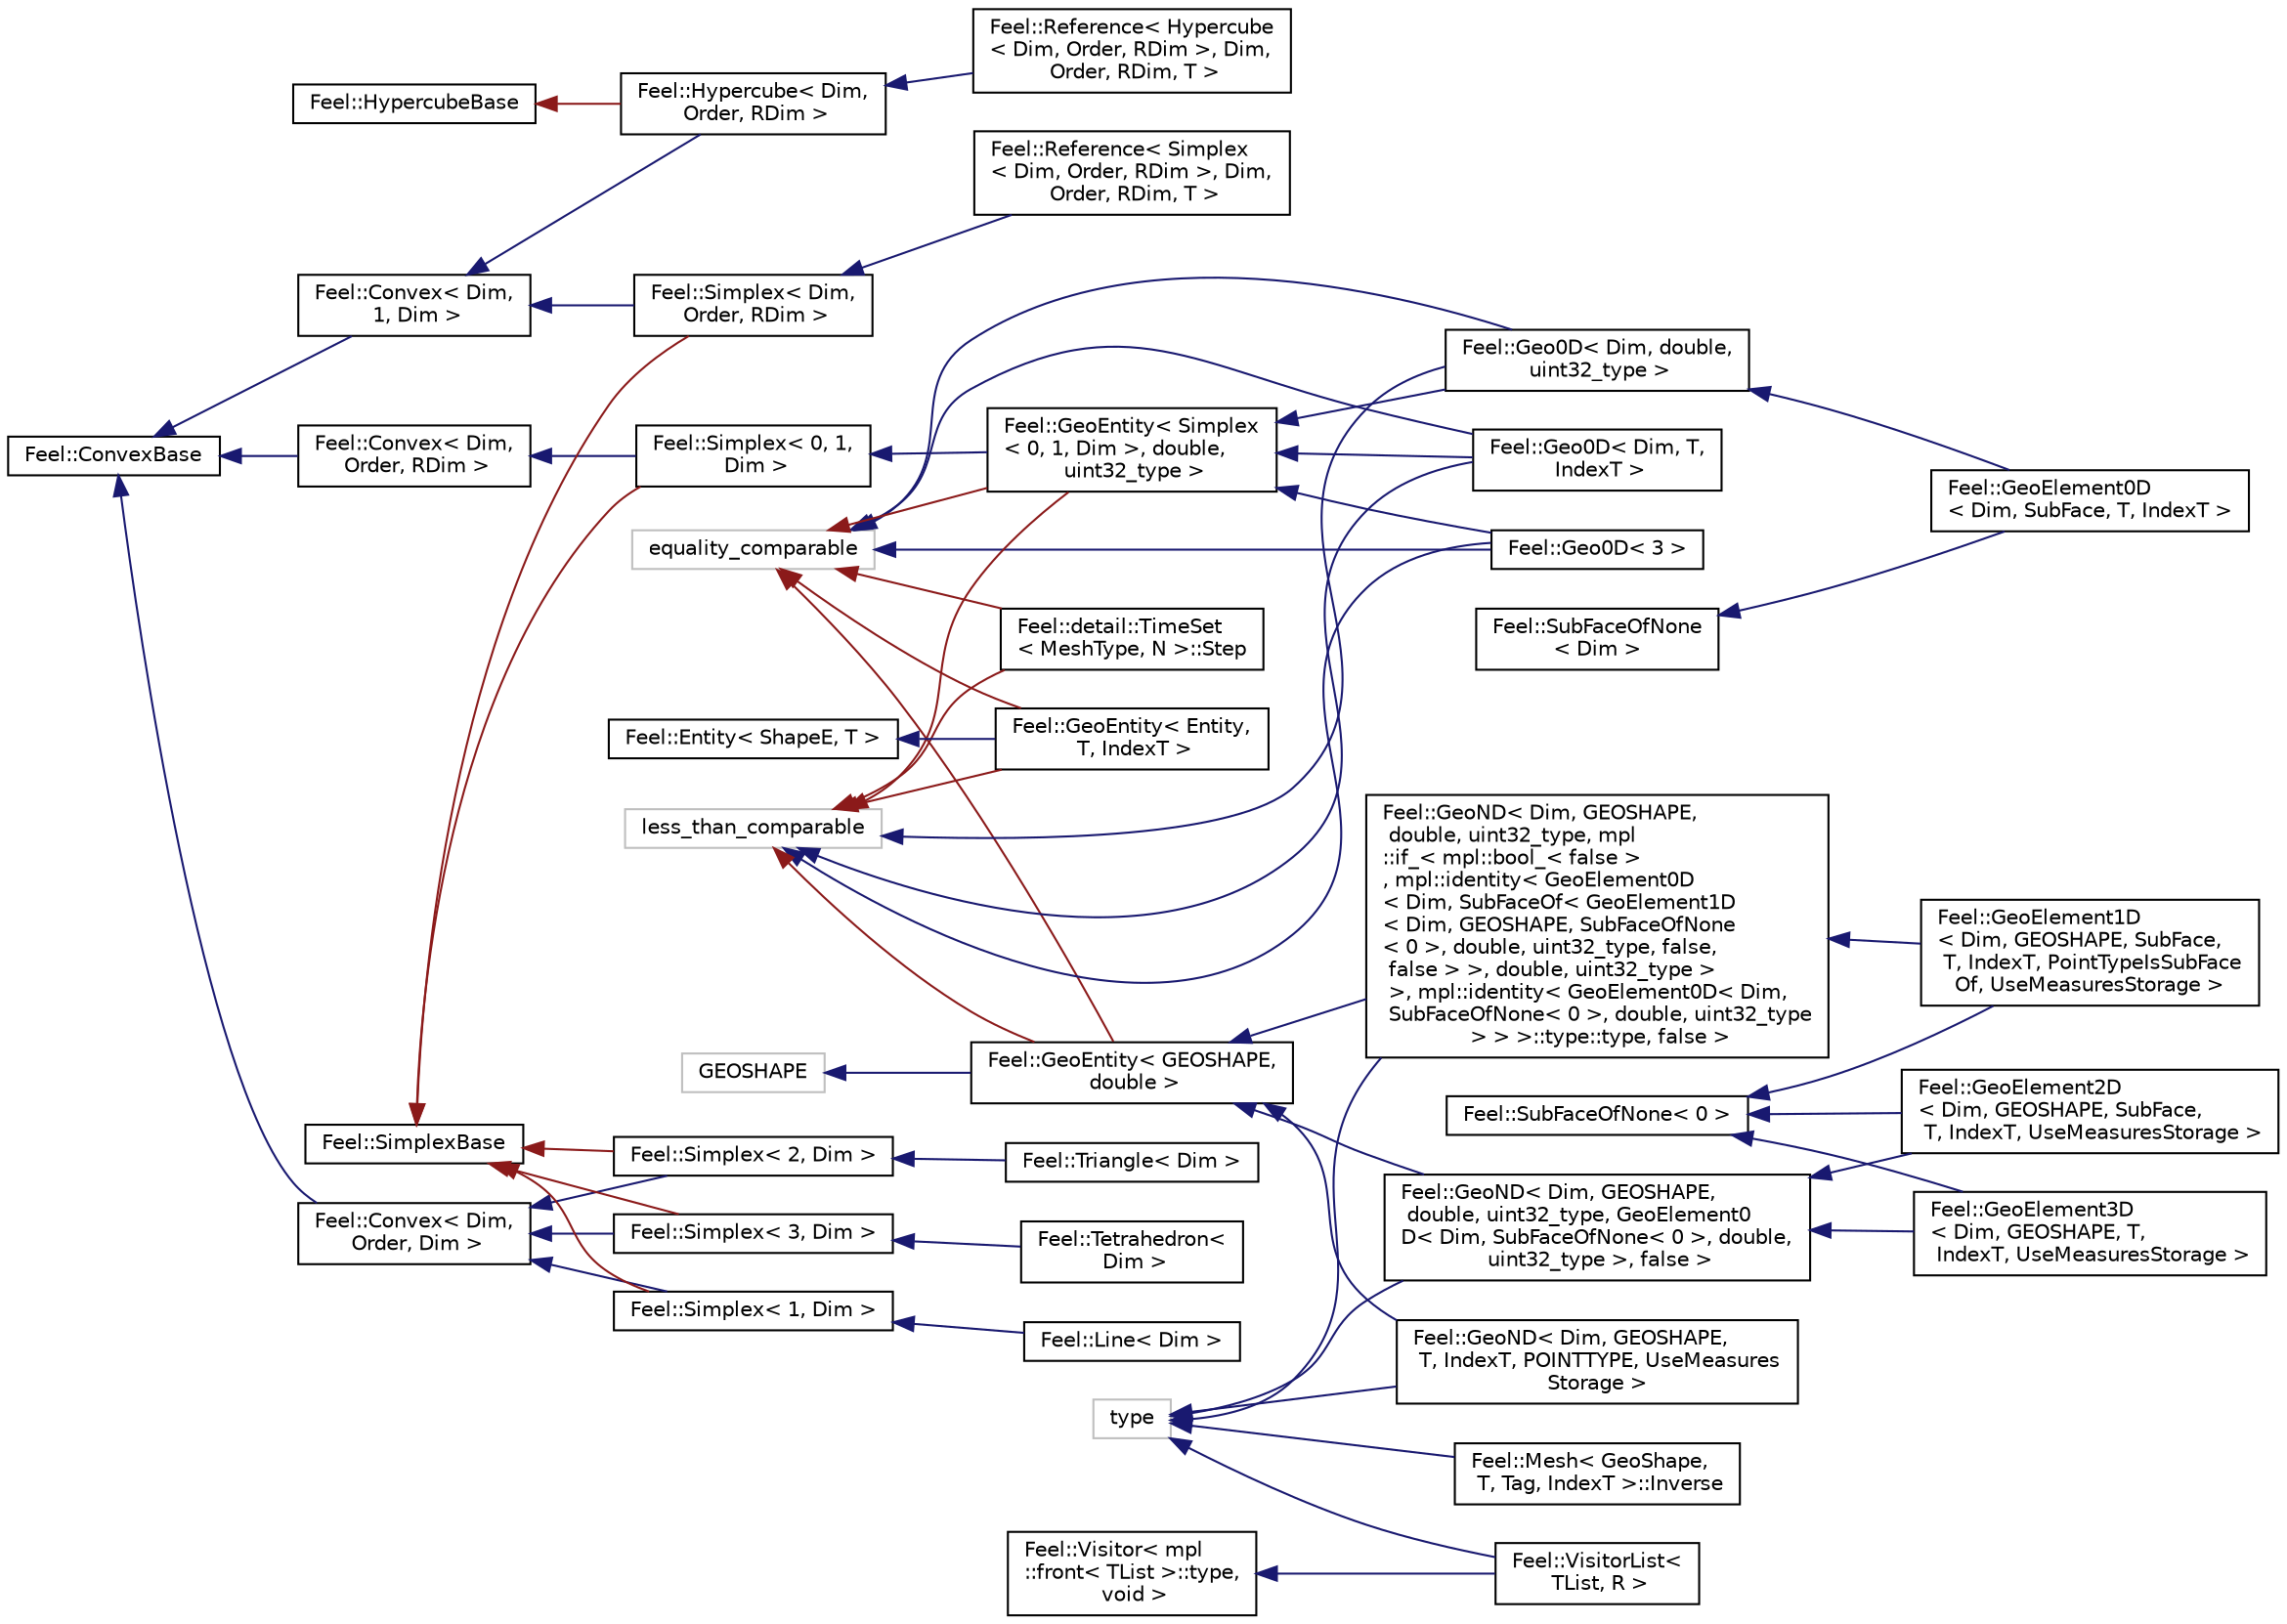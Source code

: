 digraph "Graphical Class Hierarchy"
{
 // LATEX_PDF_SIZE
  edge [fontname="Helvetica",fontsize="10",labelfontname="Helvetica",labelfontsize="10"];
  node [fontname="Helvetica",fontsize="10",shape=record];
  rankdir="LR";
  Node1113 [label="equality_comparable",height=0.2,width=0.4,color="grey75", fillcolor="white", style="filled",tooltip=" "];
  Node1113 -> Node1104 [dir="back",color="firebrick4",fontsize="10",style="solid",fontname="Helvetica"];
  Node1104 [label="Feel::detail::TimeSet\l\< MeshType, N \>::Step",height=0.2,width=0.4,color="black", fillcolor="white", style="filled",URL="$classFeel_1_1detail_1_1TimeSet_1_1Step.html",tooltip="a step in a time set"];
  Node1113 -> Node580 [dir="back",color="midnightblue",fontsize="10",style="solid",fontname="Helvetica"];
  Node580 [label="Feel::Geo0D\< Dim, T,\l IndexT \>",height=0.2,width=0.4,color="black", fillcolor="white", style="filled",URL="$classFeel_1_1Geo0D.html",tooltip=" "];
  Node1113 -> Node882 [dir="back",color="firebrick4",fontsize="10",style="solid",fontname="Helvetica"];
  Node882 [label="Feel::GeoEntity\< Entity,\l T, IndexT \>",height=0.2,width=0.4,color="black", fillcolor="white", style="filled",URL="$classFeel_1_1GeoEntity.html",tooltip="base class for all geometric entities"];
  Node1113 -> Node581 [dir="back",color="midnightblue",fontsize="10",style="solid",fontname="Helvetica"];
  Node581 [label="Feel::Geo0D\< 3 \>",height=0.2,width=0.4,color="black", fillcolor="white", style="filled",URL="$classFeel_1_1Geo0D.html",tooltip=" "];
  Node1113 -> Node582 [dir="back",color="midnightblue",fontsize="10",style="solid",fontname="Helvetica"];
  Node582 [label="Feel::Geo0D\< Dim, double,\l uint32_type \>",height=0.2,width=0.4,color="black", fillcolor="white", style="filled",URL="$classFeel_1_1Geo0D.html",tooltip=" "];
  Node582 -> Node26 [dir="back",color="midnightblue",fontsize="10",style="solid",fontname="Helvetica"];
  Node26 [label="Feel::GeoElement0D\l\< Dim, SubFace, T, IndexT \>",height=0.2,width=0.4,color="black", fillcolor="white", style="filled",URL="$classFeel_1_1GeoElement0D.html",tooltip="Class for Points and Vertices."];
  Node1113 -> Node367 [dir="back",color="firebrick4",fontsize="10",style="solid",fontname="Helvetica"];
  Node367 [label="Feel::GeoEntity\< GEOSHAPE,\l double \>",height=0.2,width=0.4,color="black", fillcolor="white", style="filled",URL="$classFeel_1_1GeoEntity.html",tooltip=" "];
  Node367 -> Node368 [dir="back",color="midnightblue",fontsize="10",style="solid",fontname="Helvetica"];
  Node368 [label="Feel::GeoND\< Dim, GEOSHAPE,\l T, IndexT, POINTTYPE, UseMeasures\lStorage \>",height=0.2,width=0.4,color="black", fillcolor="white", style="filled",URL="$classFeel_1_1GeoND.html",tooltip="Base class for Multi-dimensional basis Geometrical Entities."];
  Node367 -> Node369 [dir="back",color="midnightblue",fontsize="10",style="solid",fontname="Helvetica"];
  Node369 [label="Feel::GeoND\< Dim, GEOSHAPE,\l double, uint32_type, GeoElement0\lD\< Dim, SubFaceOfNone\< 0 \>, double,\l uint32_type \>, false \>",height=0.2,width=0.4,color="black", fillcolor="white", style="filled",URL="$classFeel_1_1GeoND.html",tooltip=" "];
  Node369 -> Node29 [dir="back",color="midnightblue",fontsize="10",style="solid",fontname="Helvetica"];
  Node29 [label="Feel::GeoElement2D\l\< Dim, GEOSHAPE, SubFace,\l T, IndexT, UseMeasuresStorage \>",height=0.2,width=0.4,color="black", fillcolor="white", style="filled",URL="$classFeel_1_1GeoElement2D.html",tooltip="Class for 2D elements."];
  Node369 -> Node30 [dir="back",color="midnightblue",fontsize="10",style="solid",fontname="Helvetica"];
  Node30 [label="Feel::GeoElement3D\l\< Dim, GEOSHAPE, T,\l IndexT, UseMeasuresStorage \>",height=0.2,width=0.4,color="black", fillcolor="white", style="filled",URL="$classFeel_1_1GeoElement3D.html",tooltip="Class for 3D elements."];
  Node367 -> Node370 [dir="back",color="midnightblue",fontsize="10",style="solid",fontname="Helvetica"];
  Node370 [label="Feel::GeoND\< Dim, GEOSHAPE,\l double, uint32_type, mpl\l::if_\< mpl::bool_\< false \>\l, mpl::identity\< GeoElement0D\l\< Dim, SubFaceOf\< GeoElement1D\l\< Dim, GEOSHAPE, SubFaceOfNone\l\< 0 \>, double, uint32_type, false,\l false \> \>, double, uint32_type \>\l \>, mpl::identity\< GeoElement0D\< Dim,\l SubFaceOfNone\< 0 \>, double, uint32_type\l \> \> \>::type::type, false \>",height=0.2,width=0.4,color="black", fillcolor="white", style="filled",URL="$classFeel_1_1GeoND.html",tooltip=" "];
  Node370 -> Node28 [dir="back",color="midnightblue",fontsize="10",style="solid",fontname="Helvetica"];
  Node28 [label="Feel::GeoElement1D\l\< Dim, GEOSHAPE, SubFace,\l T, IndexT, PointTypeIsSubFace\lOf, UseMeasuresStorage \>",height=0.2,width=0.4,color="black", fillcolor="white", style="filled",URL="$classFeel_1_1GeoElement1D.html",tooltip="class for 1D elements"];
  Node1113 -> Node579 [dir="back",color="firebrick4",fontsize="10",style="solid",fontname="Helvetica"];
  Node579 [label="Feel::GeoEntity\< Simplex\l\< 0, 1, Dim \>, double,\l uint32_type \>",height=0.2,width=0.4,color="black", fillcolor="white", style="filled",URL="$classFeel_1_1GeoEntity.html",tooltip=" "];
  Node579 -> Node580 [dir="back",color="midnightblue",fontsize="10",style="solid",fontname="Helvetica"];
  Node579 -> Node581 [dir="back",color="midnightblue",fontsize="10",style="solid",fontname="Helvetica"];
  Node579 -> Node582 [dir="back",color="midnightblue",fontsize="10",style="solid",fontname="Helvetica"];
  Node1103 [label="less_than_comparable",height=0.2,width=0.4,color="grey75", fillcolor="white", style="filled",tooltip=" "];
  Node1103 -> Node1104 [dir="back",color="firebrick4",fontsize="10",style="solid",fontname="Helvetica"];
  Node1103 -> Node580 [dir="back",color="midnightblue",fontsize="10",style="solid",fontname="Helvetica"];
  Node1103 -> Node882 [dir="back",color="firebrick4",fontsize="10",style="solid",fontname="Helvetica"];
  Node1103 -> Node581 [dir="back",color="midnightblue",fontsize="10",style="solid",fontname="Helvetica"];
  Node1103 -> Node582 [dir="back",color="midnightblue",fontsize="10",style="solid",fontname="Helvetica"];
  Node1103 -> Node367 [dir="back",color="firebrick4",fontsize="10",style="solid",fontname="Helvetica"];
  Node1103 -> Node579 [dir="back",color="firebrick4",fontsize="10",style="solid",fontname="Helvetica"];
  Node1080 [label="type",height=0.2,width=0.4,color="grey75", fillcolor="white", style="filled",tooltip=" "];
  Node1080 -> Node368 [dir="back",color="midnightblue",fontsize="10",style="solid",fontname="Helvetica"];
  Node1080 -> Node1081 [dir="back",color="midnightblue",fontsize="10",style="solid",fontname="Helvetica"];
  Node1081 [label="Feel::Mesh\< GeoShape,\l T, Tag, IndexT \>::Inverse",height=0.2,width=0.4,color="black", fillcolor="white", style="filled",URL="$structFeel_1_1Mesh_1_1Inverse.html",tooltip=" "];
  Node1080 -> Node1 [dir="back",color="midnightblue",fontsize="10",style="solid",fontname="Helvetica"];
  Node1 [label="Feel::VisitorList\<\l TList, R \>",height=0.2,width=0.4,color="black", fillcolor="white", style="filled",URL="$classFeel_1_1VisitorList.html",tooltip=" "];
  Node1080 -> Node369 [dir="back",color="midnightblue",fontsize="10",style="solid",fontname="Helvetica"];
  Node1080 -> Node370 [dir="back",color="midnightblue",fontsize="10",style="solid",fontname="Helvetica"];
  Node974 [label="Feel::ConvexBase",height=0.2,width=0.4,color="black", fillcolor="white", style="filled",URL="$classFeel_1_1ConvexBase.html",tooltip=" "];
  Node974 -> Node975 [dir="back",color="midnightblue",fontsize="10",style="solid",fontname="Helvetica"];
  Node975 [label="Feel::Convex\< Dim,\l 1, Dim \>",height=0.2,width=0.4,color="black", fillcolor="white", style="filled",URL="$classFeel_1_1Convex.html",tooltip=" "];
  Node975 -> Node698 [dir="back",color="midnightblue",fontsize="10",style="solid",fontname="Helvetica"];
  Node698 [label="Feel::Hypercube\< Dim,\l Order, RDim \>",height=0.2,width=0.4,color="black", fillcolor="white", style="filled",URL="$classFeel_1_1Hypercube.html",tooltip=" "];
  Node698 -> Node699 [dir="back",color="midnightblue",fontsize="10",style="solid",fontname="Helvetica"];
  Node699 [label="Feel::Reference\< Hypercube\l\< Dim, Order, RDim \>, Dim,\l Order, RDim, T \>",height=0.2,width=0.4,color="black", fillcolor="white", style="filled",URL="$classFeel_1_1Reference_3_01Hypercube_3_01Dim_00_01Order_00_01RDim_01_4_00_01Dim_00_01Order_00_01RDim_00_01T_01_4.html",tooltip=" "];
  Node975 -> Node576 [dir="back",color="midnightblue",fontsize="10",style="solid",fontname="Helvetica"];
  Node576 [label="Feel::Simplex\< Dim,\l Order, RDim \>",height=0.2,width=0.4,color="black", fillcolor="white", style="filled",URL="$classFeel_1_1Simplex.html",tooltip="simplex of dimension Dim"];
  Node576 -> Node577 [dir="back",color="midnightblue",fontsize="10",style="solid",fontname="Helvetica"];
  Node577 [label="Feel::Reference\< Simplex\l\< Dim, Order, RDim \>, Dim,\l Order, RDim, T \>",height=0.2,width=0.4,color="black", fillcolor="white", style="filled",URL="$classFeel_1_1Reference_3_01Simplex_3_01Dim_00_01Order_00_01RDim_01_4_00_01Dim_00_01Order_00_01RDim_00_01T_01_4.html",tooltip=" "];
  Node974 -> Node976 [dir="back",color="midnightblue",fontsize="10",style="solid",fontname="Helvetica"];
  Node976 [label="Feel::Convex\< Dim,\l Order, Dim \>",height=0.2,width=0.4,color="black", fillcolor="white", style="filled",URL="$classFeel_1_1Convex.html",tooltip=" "];
  Node976 -> Node583 [dir="back",color="midnightblue",fontsize="10",style="solid",fontname="Helvetica"];
  Node583 [label="Feel::Simplex\< 1, Dim \>",height=0.2,width=0.4,color="black", fillcolor="white", style="filled",URL="$classFeel_1_1Simplex.html",tooltip=" "];
  Node583 -> Node584 [dir="back",color="midnightblue",fontsize="10",style="solid",fontname="Helvetica"];
  Node584 [label="Feel::Line\< Dim \>",height=0.2,width=0.4,color="black", fillcolor="white", style="filled",URL="$structFeel_1_1Line.html",tooltip=" "];
  Node976 -> Node585 [dir="back",color="midnightblue",fontsize="10",style="solid",fontname="Helvetica"];
  Node585 [label="Feel::Simplex\< 2, Dim \>",height=0.2,width=0.4,color="black", fillcolor="white", style="filled",URL="$classFeel_1_1Simplex.html",tooltip=" "];
  Node585 -> Node586 [dir="back",color="midnightblue",fontsize="10",style="solid",fontname="Helvetica"];
  Node586 [label="Feel::Triangle\< Dim \>",height=0.2,width=0.4,color="black", fillcolor="white", style="filled",URL="$structFeel_1_1Triangle.html",tooltip=" "];
  Node976 -> Node587 [dir="back",color="midnightblue",fontsize="10",style="solid",fontname="Helvetica"];
  Node587 [label="Feel::Simplex\< 3, Dim \>",height=0.2,width=0.4,color="black", fillcolor="white", style="filled",URL="$classFeel_1_1Simplex.html",tooltip=" "];
  Node587 -> Node588 [dir="back",color="midnightblue",fontsize="10",style="solid",fontname="Helvetica"];
  Node588 [label="Feel::Tetrahedron\<\l Dim \>",height=0.2,width=0.4,color="black", fillcolor="white", style="filled",URL="$structFeel_1_1Tetrahedron.html",tooltip=" "];
  Node974 -> Node977 [dir="back",color="midnightblue",fontsize="10",style="solid",fontname="Helvetica"];
  Node977 [label="Feel::Convex\< Dim,\l Order, RDim \>",height=0.2,width=0.4,color="black", fillcolor="white", style="filled",URL="$classFeel_1_1Convex.html",tooltip="Convex base class."];
  Node977 -> Node578 [dir="back",color="midnightblue",fontsize="10",style="solid",fontname="Helvetica"];
  Node578 [label="Feel::Simplex\< 0, 1,\l Dim \>",height=0.2,width=0.4,color="black", fillcolor="white", style="filled",URL="$classFeel_1_1Simplex.html",tooltip=" "];
  Node578 -> Node579 [dir="back",color="midnightblue",fontsize="10",style="solid",fontname="Helvetica"];
  Node881 [label="Feel::Entity\< ShapeE, T \>",height=0.2,width=0.4,color="black", fillcolor="white", style="filled",URL="$classFeel_1_1Entity.html",tooltip=" "];
  Node881 -> Node882 [dir="back",color="midnightblue",fontsize="10",style="solid",fontname="Helvetica"];
  Node697 [label="Feel::HypercubeBase",height=0.2,width=0.4,color="black", fillcolor="white", style="filled",URL="$classFeel_1_1HypercubeBase.html",tooltip=" "];
  Node697 -> Node698 [dir="back",color="firebrick4",fontsize="10",style="solid",fontname="Helvetica"];
  Node575 [label="Feel::SimplexBase",height=0.2,width=0.4,color="black", fillcolor="white", style="filled",URL="$classFeel_1_1SimplexBase.html",tooltip=" "];
  Node575 -> Node576 [dir="back",color="firebrick4",fontsize="10",style="solid",fontname="Helvetica"];
  Node575 -> Node578 [dir="back",color="firebrick4",fontsize="10",style="solid",fontname="Helvetica"];
  Node575 -> Node583 [dir="back",color="firebrick4",fontsize="10",style="solid",fontname="Helvetica"];
  Node575 -> Node585 [dir="back",color="firebrick4",fontsize="10",style="solid",fontname="Helvetica"];
  Node575 -> Node587 [dir="back",color="firebrick4",fontsize="10",style="solid",fontname="Helvetica"];
  Node366 [label="GEOSHAPE",height=0.2,width=0.4,color="grey75", fillcolor="white", style="filled",tooltip=" "];
  Node366 -> Node367 [dir="back",color="midnightblue",fontsize="10",style="solid",fontname="Helvetica"];
  Node27 [label="Feel::SubFaceOfNone\< 0 \>",height=0.2,width=0.4,color="black", fillcolor="white", style="filled",URL="$classFeel_1_1SubFaceOfNone.html",tooltip=" "];
  Node27 -> Node28 [dir="back",color="midnightblue",fontsize="10",style="solid",fontname="Helvetica"];
  Node27 -> Node29 [dir="back",color="midnightblue",fontsize="10",style="solid",fontname="Helvetica"];
  Node27 -> Node30 [dir="back",color="midnightblue",fontsize="10",style="solid",fontname="Helvetica"];
  Node25 [label="Feel::SubFaceOfNone\l\< Dim \>",height=0.2,width=0.4,color="black", fillcolor="white", style="filled",URL="$classFeel_1_1SubFaceOfNone.html",tooltip=" "];
  Node25 -> Node26 [dir="back",color="midnightblue",fontsize="10",style="solid",fontname="Helvetica"];
  Node0 [label="Feel::Visitor\< mpl\l::front\< TList \>::type,\l void \>",height=0.2,width=0.4,color="black", fillcolor="white", style="filled",URL="$classFeel_1_1Visitor.html",tooltip=" "];
  Node0 -> Node1 [dir="back",color="midnightblue",fontsize="10",style="solid",fontname="Helvetica"];
}
